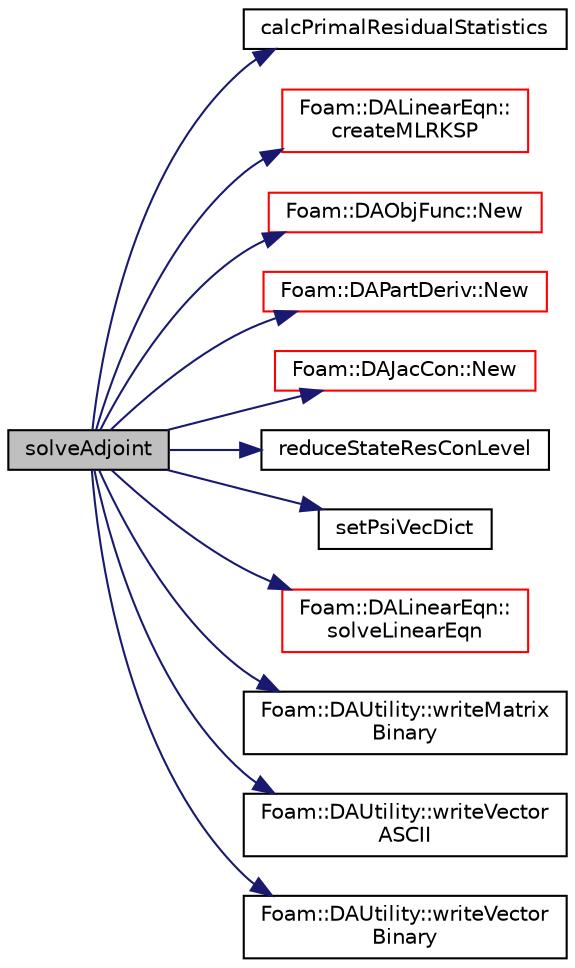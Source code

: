digraph "solveAdjoint"
{
  bgcolor="transparent";
  edge [fontname="Helvetica",fontsize="10",labelfontname="Helvetica",labelfontsize="10"];
  node [fontname="Helvetica",fontsize="10",shape=record];
  rankdir="LR";
  Node69 [label="solveAdjoint",height=0.2,width=0.4,color="black", fillcolor="grey75", style="filled", fontcolor="black"];
  Node69 -> Node70 [color="midnightblue",fontsize="10",style="solid",fontname="Helvetica"];
  Node70 [label="calcPrimalResidualStatistics",height=0.2,width=0.4,color="black",URL="$classFoam_1_1DASolver.html#a6cec9caca72b22c3e006bd0fbb9c422a",tooltip="calculate the norms of all residuals and print to screen "];
  Node69 -> Node71 [color="midnightblue",fontsize="10",style="solid",fontname="Helvetica"];
  Node71 [label="Foam::DALinearEqn::\lcreateMLRKSP",height=0.2,width=0.4,color="red",URL="$classFoam_1_1DALinearEqn.html#a7250190716a5f9544ee2b6f69a9f5ab9",tooltip="create a multi-level, Richardson KSP object "];
  Node69 -> Node76 [color="midnightblue",fontsize="10",style="solid",fontname="Helvetica"];
  Node76 [label="Foam::DAObjFunc::New",height=0.2,width=0.4,color="red",URL="$classFoam_1_1DAObjFunc.html#a5393c6b73f79d670cc02fc71d4ccfed6"];
  Node69 -> Node87 [color="midnightblue",fontsize="10",style="solid",fontname="Helvetica"];
  Node87 [label="Foam::DAPartDeriv::New",height=0.2,width=0.4,color="red",URL="$classFoam_1_1DAPartDeriv.html#a50d8a6cc4f58027f78fa3c3d7f000a83"];
  Node69 -> Node88 [color="midnightblue",fontsize="10",style="solid",fontname="Helvetica"];
  Node88 [label="Foam::DAJacCon::New",height=0.2,width=0.4,color="red",URL="$classFoam_1_1DAJacCon.html#a4315cb29266f8e2dda76cd6e57ffb966"];
  Node69 -> Node89 [color="midnightblue",fontsize="10",style="solid",fontname="Helvetica"];
  Node89 [label="reduceStateResConLevel",height=0.2,width=0.4,color="black",URL="$classFoam_1_1DASolver.html#ad4aa41b7d245695cdf5071de2e4a823d",tooltip="reduce the connectivity level for Jacobian connectivity mat "];
  Node69 -> Node90 [color="midnightblue",fontsize="10",style="solid",fontname="Helvetica"];
  Node90 [label="setPsiVecDict",height=0.2,width=0.4,color="black",URL="$classFoam_1_1DASolver.html#a13ab457a9f24cb2d0a561338ca36c323",tooltip="assign the psiVec to psiVecArray_ "];
  Node69 -> Node91 [color="midnightblue",fontsize="10",style="solid",fontname="Helvetica"];
  Node91 [label="Foam::DALinearEqn::\lsolveLinearEqn",height=0.2,width=0.4,color="red",URL="$classFoam_1_1DALinearEqn.html#ad418053a9be461caecbb9109506d2e4e",tooltip="solve the linear euqation given a ksp and right-hand-side vector "];
  Node69 -> Node92 [color="midnightblue",fontsize="10",style="solid",fontname="Helvetica"];
  Node92 [label="Foam::DAUtility::writeMatrix\lBinary",height=0.2,width=0.4,color="black",URL="$classFoam_1_1DAUtility.html#a7d5db3b1724c116fd1b12443d914b4cc",tooltip="write petsc matrix in binary format "];
  Node69 -> Node93 [color="midnightblue",fontsize="10",style="solid",fontname="Helvetica"];
  Node93 [label="Foam::DAUtility::writeVector\lASCII",height=0.2,width=0.4,color="black",URL="$classFoam_1_1DAUtility.html#a4845f297f6868e9edf41f492fff59004",tooltip="write petsc vector in ascii format "];
  Node69 -> Node94 [color="midnightblue",fontsize="10",style="solid",fontname="Helvetica"];
  Node94 [label="Foam::DAUtility::writeVector\lBinary",height=0.2,width=0.4,color="black",URL="$classFoam_1_1DAUtility.html#aaabf5e461685aae1fd388f6fabd43f22",tooltip="write petsc vector in binary format "];
}
